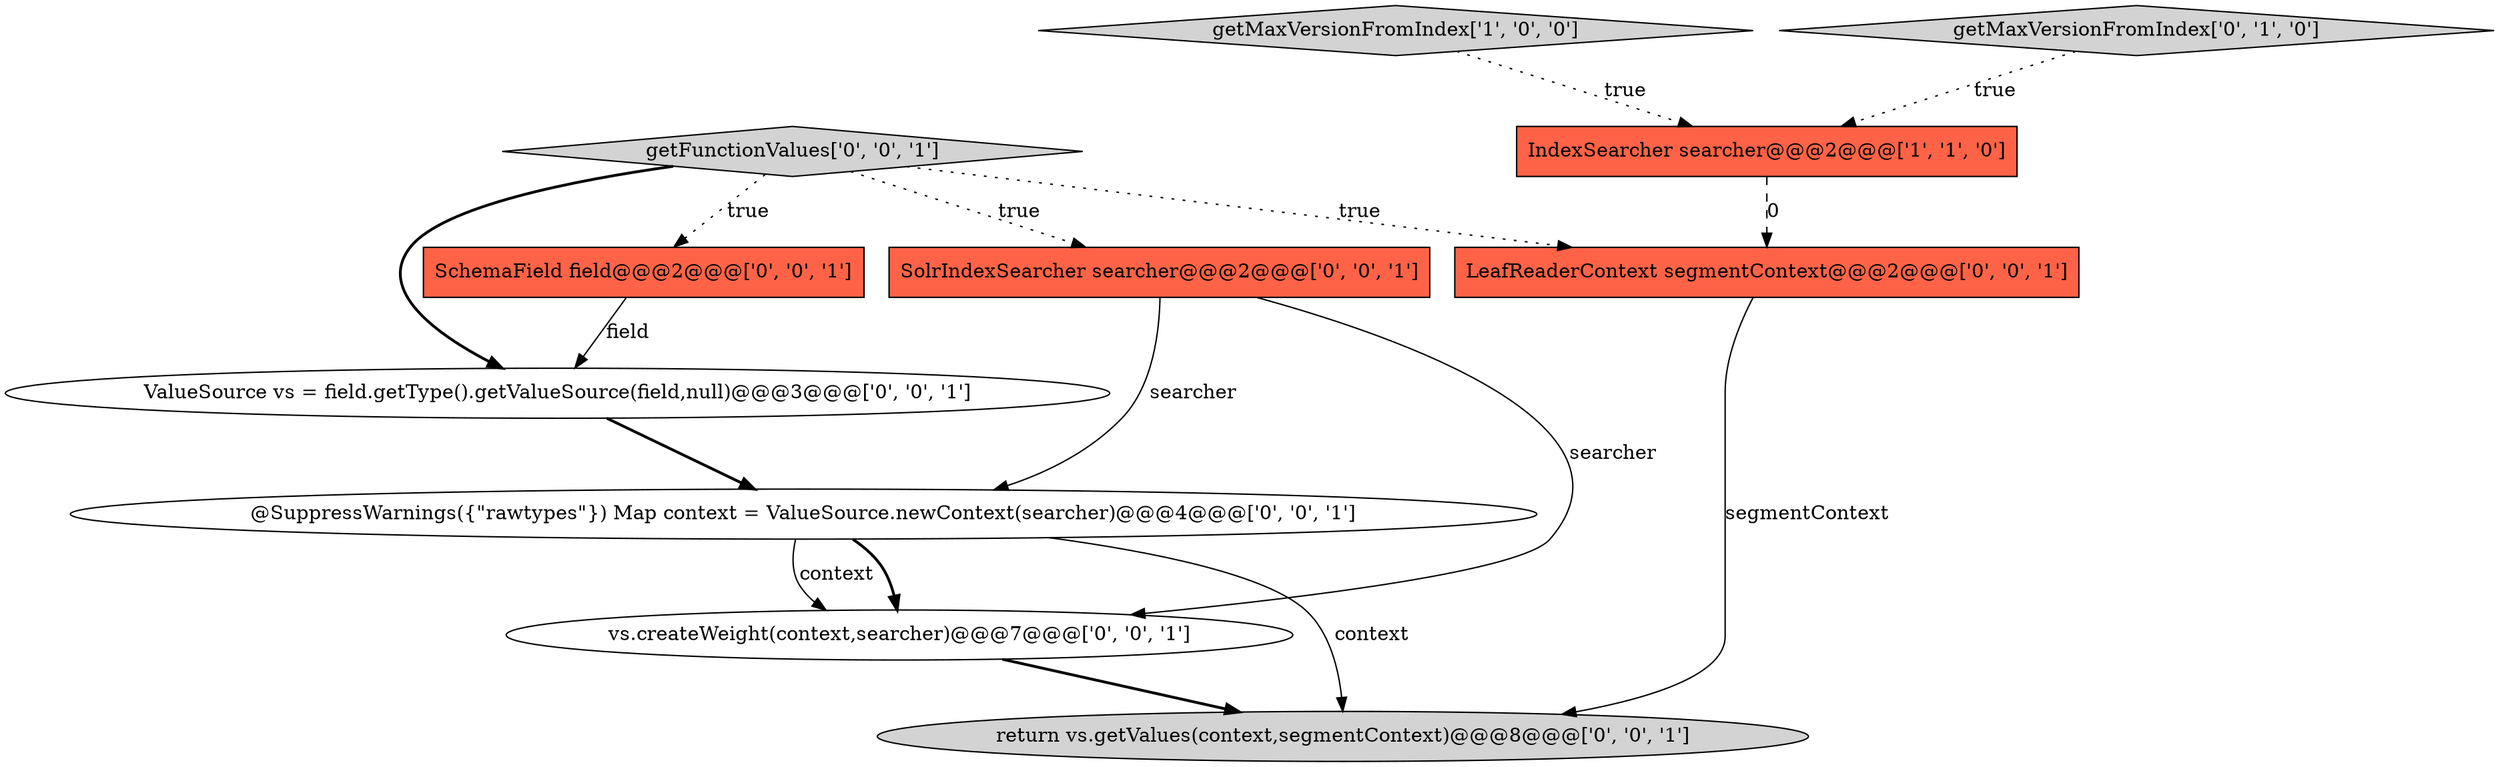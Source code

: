digraph {
3 [style = filled, label = "SolrIndexSearcher searcher@@@2@@@['0', '0', '1']", fillcolor = tomato, shape = box image = "AAA0AAABBB3BBB"];
5 [style = filled, label = "vs.createWeight(context,searcher)@@@7@@@['0', '0', '1']", fillcolor = white, shape = ellipse image = "AAA0AAABBB3BBB"];
6 [style = filled, label = "getFunctionValues['0', '0', '1']", fillcolor = lightgray, shape = diamond image = "AAA0AAABBB3BBB"];
10 [style = filled, label = "LeafReaderContext segmentContext@@@2@@@['0', '0', '1']", fillcolor = tomato, shape = box image = "AAA0AAABBB3BBB"];
8 [style = filled, label = "return vs.getValues(context,segmentContext)@@@8@@@['0', '0', '1']", fillcolor = lightgray, shape = ellipse image = "AAA0AAABBB3BBB"];
1 [style = filled, label = "getMaxVersionFromIndex['1', '0', '0']", fillcolor = lightgray, shape = diamond image = "AAA0AAABBB1BBB"];
0 [style = filled, label = "IndexSearcher searcher@@@2@@@['1', '1', '0']", fillcolor = tomato, shape = box image = "AAA0AAABBB1BBB"];
7 [style = filled, label = "SchemaField field@@@2@@@['0', '0', '1']", fillcolor = tomato, shape = box image = "AAA0AAABBB3BBB"];
9 [style = filled, label = "@SuppressWarnings({\"rawtypes\"}) Map context = ValueSource.newContext(searcher)@@@4@@@['0', '0', '1']", fillcolor = white, shape = ellipse image = "AAA0AAABBB3BBB"];
4 [style = filled, label = "ValueSource vs = field.getType().getValueSource(field,null)@@@3@@@['0', '0', '1']", fillcolor = white, shape = ellipse image = "AAA0AAABBB3BBB"];
2 [style = filled, label = "getMaxVersionFromIndex['0', '1', '0']", fillcolor = lightgray, shape = diamond image = "AAA0AAABBB2BBB"];
1->0 [style = dotted, label="true"];
0->10 [style = dashed, label="0"];
2->0 [style = dotted, label="true"];
6->10 [style = dotted, label="true"];
3->5 [style = solid, label="searcher"];
5->8 [style = bold, label=""];
7->4 [style = solid, label="field"];
3->9 [style = solid, label="searcher"];
9->8 [style = solid, label="context"];
4->9 [style = bold, label=""];
9->5 [style = bold, label=""];
6->4 [style = bold, label=""];
6->7 [style = dotted, label="true"];
10->8 [style = solid, label="segmentContext"];
9->5 [style = solid, label="context"];
6->3 [style = dotted, label="true"];
}
